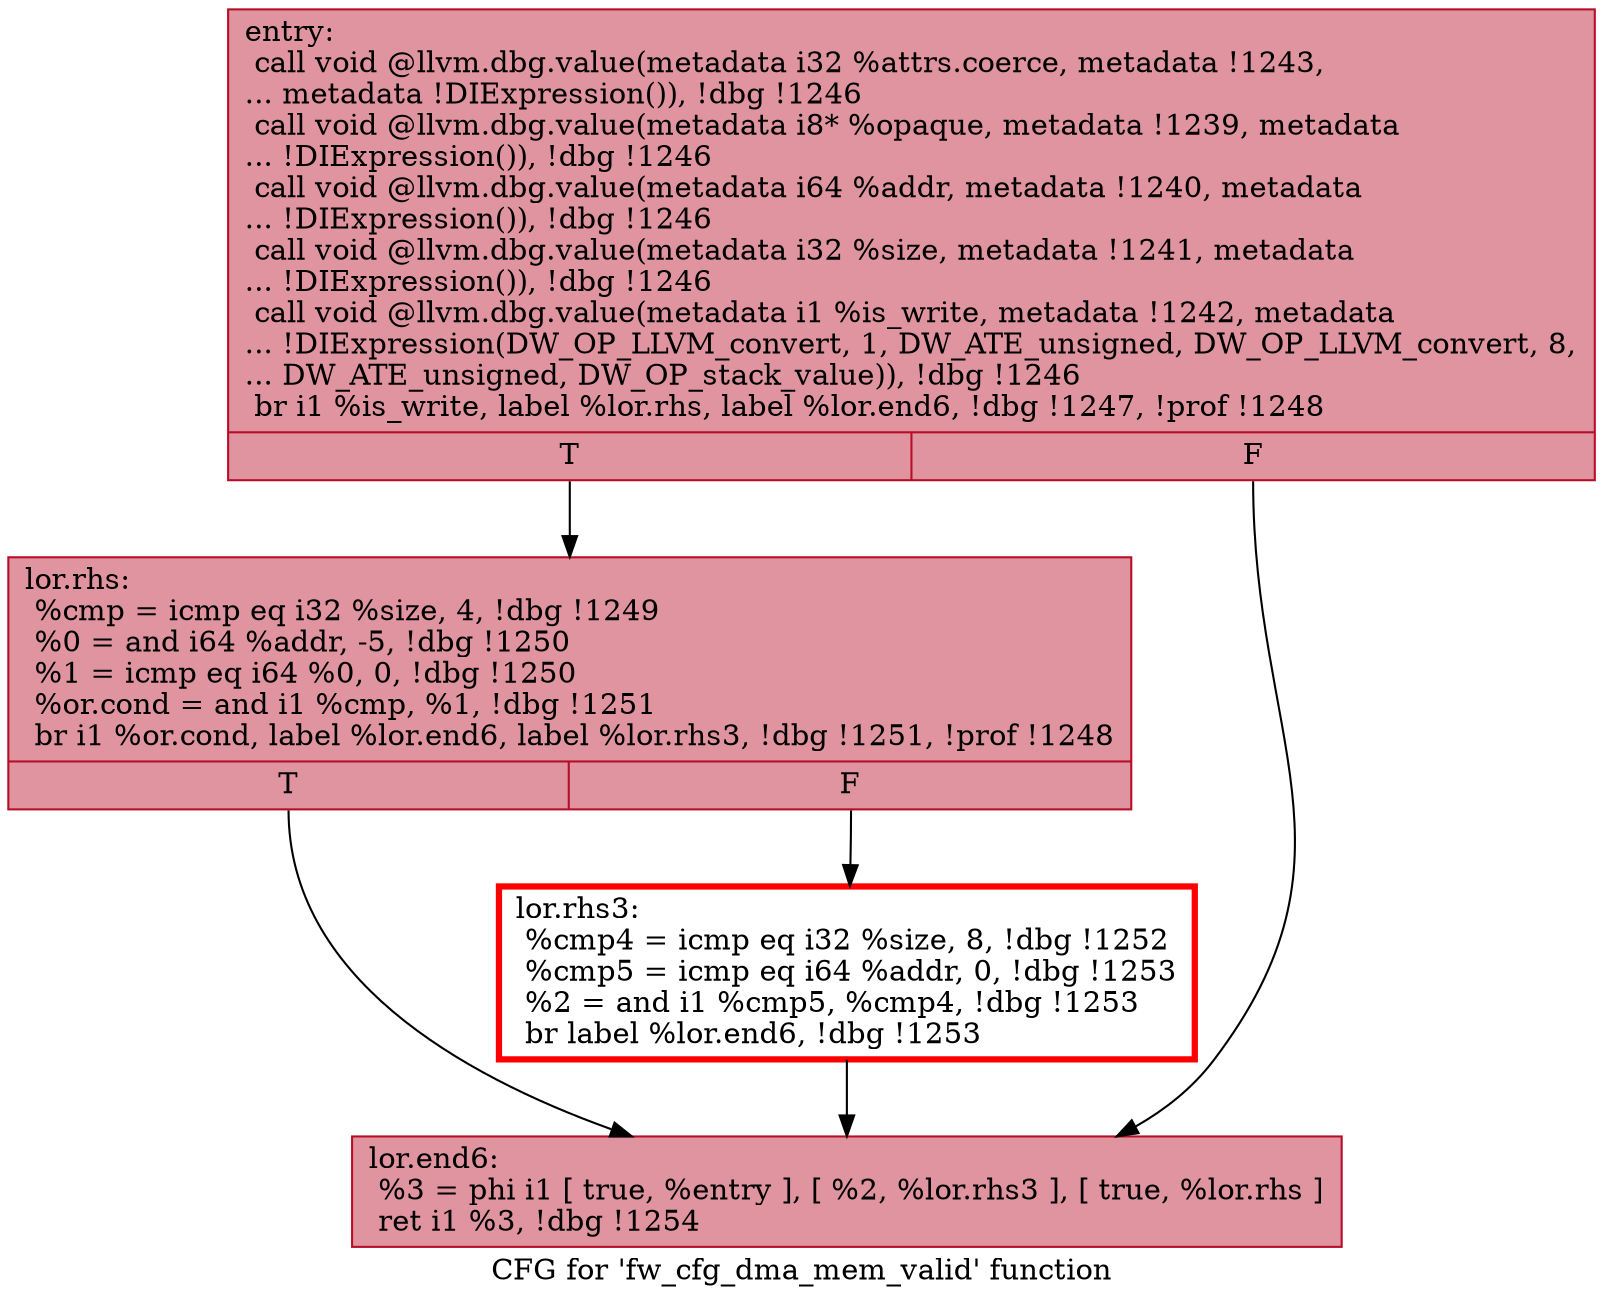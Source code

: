 digraph "CFG for 'fw_cfg_dma_mem_valid' function" {
	label="CFG for 'fw_cfg_dma_mem_valid' function";

	Node0x5610759f5330 [shape=record,color="#b70d28ff", style=filled, fillcolor="#b70d2870",label="{entry:\l  call void @llvm.dbg.value(metadata i32 %attrs.coerce, metadata !1243,\l... metadata !DIExpression()), !dbg !1246\l  call void @llvm.dbg.value(metadata i8* %opaque, metadata !1239, metadata\l... !DIExpression()), !dbg !1246\l  call void @llvm.dbg.value(metadata i64 %addr, metadata !1240, metadata\l... !DIExpression()), !dbg !1246\l  call void @llvm.dbg.value(metadata i32 %size, metadata !1241, metadata\l... !DIExpression()), !dbg !1246\l  call void @llvm.dbg.value(metadata i1 %is_write, metadata !1242, metadata\l... !DIExpression(DW_OP_LLVM_convert, 1, DW_ATE_unsigned, DW_OP_LLVM_convert, 8,\l... DW_ATE_unsigned, DW_OP_stack_value)), !dbg !1246\l  br i1 %is_write, label %lor.rhs, label %lor.end6, !dbg !1247, !prof !1248\l|{<s0>T|<s1>F}}"];
	Node0x5610759f5330:s0 -> Node0x561075e6b3a0;
	Node0x5610759f5330:s1 -> Node0x561075e6b350;
	Node0x561075e6b3a0 [shape=record,color="#b70d28ff", style=filled, fillcolor="#b70d2870",label="{lor.rhs:                                          \l  %cmp = icmp eq i32 %size, 4, !dbg !1249\l  %0 = and i64 %addr, -5, !dbg !1250\l  %1 = icmp eq i64 %0, 0, !dbg !1250\l  %or.cond = and i1 %cmp, %1, !dbg !1251\l  br i1 %or.cond, label %lor.end6, label %lor.rhs3, !dbg !1251, !prof !1248\l|{<s0>T|<s1>F}}"];
	Node0x561075e6b3a0:s0 -> Node0x561075e6b350;
	Node0x561075e6b3a0:s1 -> Node0x561075e6b750;
	Node0x561075e6b750 [shape=record,penwidth=3.0, color="red",label="{lor.rhs3:                                         \l  %cmp4 = icmp eq i32 %size, 8, !dbg !1252\l  %cmp5 = icmp eq i64 %addr, 0, !dbg !1253\l  %2 = and i1 %cmp5, %cmp4, !dbg !1253\l  br label %lor.end6, !dbg !1253\l}"];
	Node0x561075e6b750 -> Node0x561075e6b350;
	Node0x561075e6b350 [shape=record,color="#b70d28ff", style=filled, fillcolor="#b70d2870",label="{lor.end6:                                         \l  %3 = phi i1 [ true, %entry ], [ %2, %lor.rhs3 ], [ true, %lor.rhs ]\l  ret i1 %3, !dbg !1254\l}"];
}
